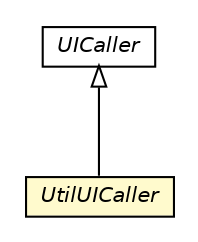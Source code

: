 #!/usr/local/bin/dot
#
# Class diagram 
# Generated by UMLGraph version R5_6-24-gf6e263 (http://www.umlgraph.org/)
#

digraph G {
	edge [fontname="Helvetica",fontsize=10,labelfontname="Helvetica",labelfontsize=10];
	node [fontname="Helvetica",fontsize=10,shape=plaintext];
	nodesep=0.25;
	ranksep=0.5;
	// org.universAAL.utilities.api.ui.mid.UtilUICaller
	c3261 [label=<<table title="org.universAAL.utilities.api.ui.mid.UtilUICaller" border="0" cellborder="1" cellspacing="0" cellpadding="2" port="p" bgcolor="lemonChiffon" href="./UtilUICaller.html">
		<tr><td><table border="0" cellspacing="0" cellpadding="1">
<tr><td align="center" balign="center"><font face="Helvetica-Oblique"> UtilUICaller </font></td></tr>
		</table></td></tr>
		</table>>, URL="./UtilUICaller.html", fontname="Helvetica", fontcolor="black", fontsize=10.0];
	//org.universAAL.utilities.api.ui.mid.UtilUICaller extends org.universAAL.middleware.ui.UICaller
	c3267:p -> c3261:p [dir=back,arrowtail=empty];
	// org.universAAL.middleware.ui.UICaller
	c3267 [label=<<table title="org.universAAL.middleware.ui.UICaller" border="0" cellborder="1" cellspacing="0" cellpadding="2" port="p" href="http://java.sun.com/j2se/1.4.2/docs/api/org/universAAL/middleware/ui/UICaller.html">
		<tr><td><table border="0" cellspacing="0" cellpadding="1">
<tr><td align="center" balign="center"><font face="Helvetica-Oblique"> UICaller </font></td></tr>
		</table></td></tr>
		</table>>, URL="http://java.sun.com/j2se/1.4.2/docs/api/org/universAAL/middleware/ui/UICaller.html", fontname="Helvetica", fontcolor="black", fontsize=10.0];
}


